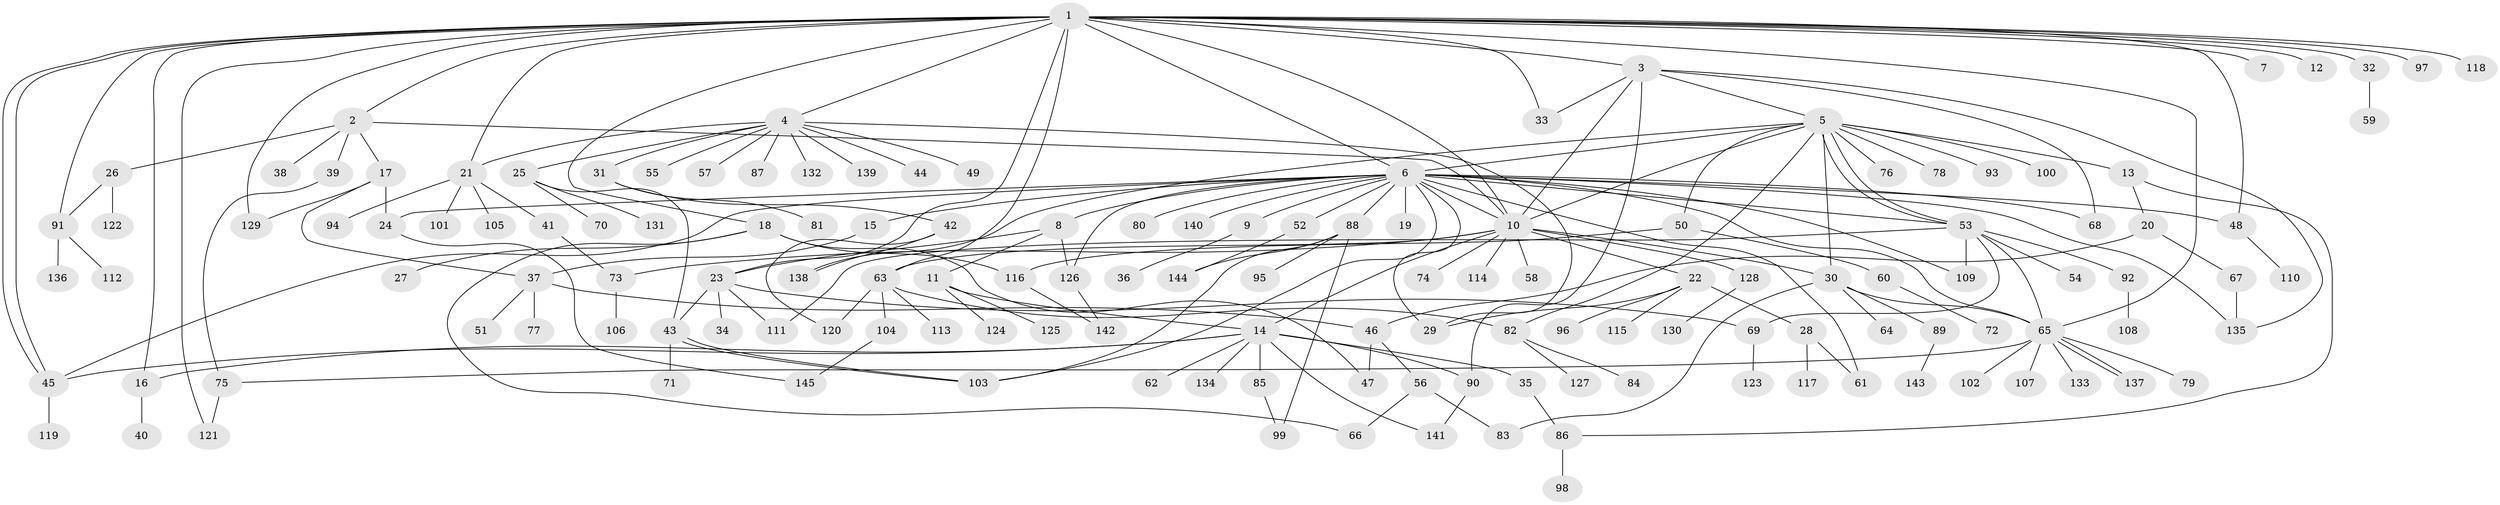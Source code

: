 // coarse degree distribution, {1: 0.9534883720930233, 26: 0.023255813953488372, 17: 0.023255813953488372}
// Generated by graph-tools (version 1.1) at 2025/51/03/04/25 21:51:20]
// undirected, 145 vertices, 202 edges
graph export_dot {
graph [start="1"]
  node [color=gray90,style=filled];
  1;
  2;
  3;
  4;
  5;
  6;
  7;
  8;
  9;
  10;
  11;
  12;
  13;
  14;
  15;
  16;
  17;
  18;
  19;
  20;
  21;
  22;
  23;
  24;
  25;
  26;
  27;
  28;
  29;
  30;
  31;
  32;
  33;
  34;
  35;
  36;
  37;
  38;
  39;
  40;
  41;
  42;
  43;
  44;
  45;
  46;
  47;
  48;
  49;
  50;
  51;
  52;
  53;
  54;
  55;
  56;
  57;
  58;
  59;
  60;
  61;
  62;
  63;
  64;
  65;
  66;
  67;
  68;
  69;
  70;
  71;
  72;
  73;
  74;
  75;
  76;
  77;
  78;
  79;
  80;
  81;
  82;
  83;
  84;
  85;
  86;
  87;
  88;
  89;
  90;
  91;
  92;
  93;
  94;
  95;
  96;
  97;
  98;
  99;
  100;
  101;
  102;
  103;
  104;
  105;
  106;
  107;
  108;
  109;
  110;
  111;
  112;
  113;
  114;
  115;
  116;
  117;
  118;
  119;
  120;
  121;
  122;
  123;
  124;
  125;
  126;
  127;
  128;
  129;
  130;
  131;
  132;
  133;
  134;
  135;
  136;
  137;
  138;
  139;
  140;
  141;
  142;
  143;
  144;
  145;
  1 -- 2;
  1 -- 3;
  1 -- 4;
  1 -- 6;
  1 -- 7;
  1 -- 10;
  1 -- 12;
  1 -- 16;
  1 -- 18;
  1 -- 21;
  1 -- 23;
  1 -- 32;
  1 -- 33;
  1 -- 45;
  1 -- 45;
  1 -- 48;
  1 -- 63;
  1 -- 65;
  1 -- 91;
  1 -- 97;
  1 -- 118;
  1 -- 121;
  1 -- 129;
  2 -- 10;
  2 -- 17;
  2 -- 26;
  2 -- 38;
  2 -- 39;
  3 -- 5;
  3 -- 10;
  3 -- 33;
  3 -- 68;
  3 -- 90;
  3 -- 135;
  4 -- 21;
  4 -- 25;
  4 -- 29;
  4 -- 31;
  4 -- 44;
  4 -- 49;
  4 -- 55;
  4 -- 57;
  4 -- 87;
  4 -- 132;
  4 -- 139;
  5 -- 6;
  5 -- 10;
  5 -- 13;
  5 -- 30;
  5 -- 50;
  5 -- 53;
  5 -- 53;
  5 -- 76;
  5 -- 78;
  5 -- 82;
  5 -- 93;
  5 -- 100;
  5 -- 138;
  6 -- 8;
  6 -- 9;
  6 -- 10;
  6 -- 15;
  6 -- 19;
  6 -- 24;
  6 -- 29;
  6 -- 45;
  6 -- 48;
  6 -- 52;
  6 -- 53;
  6 -- 61;
  6 -- 65;
  6 -- 68;
  6 -- 80;
  6 -- 88;
  6 -- 103;
  6 -- 109;
  6 -- 126;
  6 -- 135;
  6 -- 140;
  8 -- 11;
  8 -- 23;
  8 -- 126;
  9 -- 36;
  10 -- 14;
  10 -- 22;
  10 -- 30;
  10 -- 58;
  10 -- 63;
  10 -- 73;
  10 -- 74;
  10 -- 114;
  10 -- 128;
  11 -- 14;
  11 -- 124;
  11 -- 125;
  13 -- 20;
  13 -- 86;
  14 -- 16;
  14 -- 35;
  14 -- 45;
  14 -- 62;
  14 -- 85;
  14 -- 90;
  14 -- 134;
  14 -- 141;
  15 -- 37;
  16 -- 40;
  17 -- 24;
  17 -- 37;
  17 -- 129;
  18 -- 27;
  18 -- 47;
  18 -- 66;
  18 -- 116;
  20 -- 46;
  20 -- 67;
  21 -- 41;
  21 -- 94;
  21 -- 101;
  21 -- 105;
  22 -- 28;
  22 -- 29;
  22 -- 96;
  22 -- 115;
  23 -- 34;
  23 -- 43;
  23 -- 69;
  23 -- 111;
  24 -- 145;
  25 -- 43;
  25 -- 70;
  25 -- 131;
  26 -- 91;
  26 -- 122;
  28 -- 61;
  28 -- 117;
  30 -- 64;
  30 -- 65;
  30 -- 83;
  30 -- 89;
  31 -- 42;
  31 -- 81;
  32 -- 59;
  35 -- 86;
  37 -- 46;
  37 -- 51;
  37 -- 77;
  39 -- 75;
  41 -- 73;
  42 -- 120;
  42 -- 138;
  43 -- 71;
  43 -- 103;
  43 -- 103;
  45 -- 119;
  46 -- 47;
  46 -- 56;
  48 -- 110;
  50 -- 60;
  50 -- 116;
  52 -- 144;
  53 -- 54;
  53 -- 65;
  53 -- 69;
  53 -- 92;
  53 -- 109;
  53 -- 111;
  56 -- 66;
  56 -- 83;
  60 -- 72;
  63 -- 82;
  63 -- 104;
  63 -- 113;
  63 -- 120;
  65 -- 75;
  65 -- 79;
  65 -- 102;
  65 -- 107;
  65 -- 133;
  65 -- 137;
  65 -- 137;
  67 -- 135;
  69 -- 123;
  73 -- 106;
  75 -- 121;
  82 -- 84;
  82 -- 127;
  85 -- 99;
  86 -- 98;
  88 -- 95;
  88 -- 99;
  88 -- 103;
  88 -- 144;
  89 -- 143;
  90 -- 141;
  91 -- 112;
  91 -- 136;
  92 -- 108;
  104 -- 145;
  116 -- 142;
  126 -- 142;
  128 -- 130;
}
